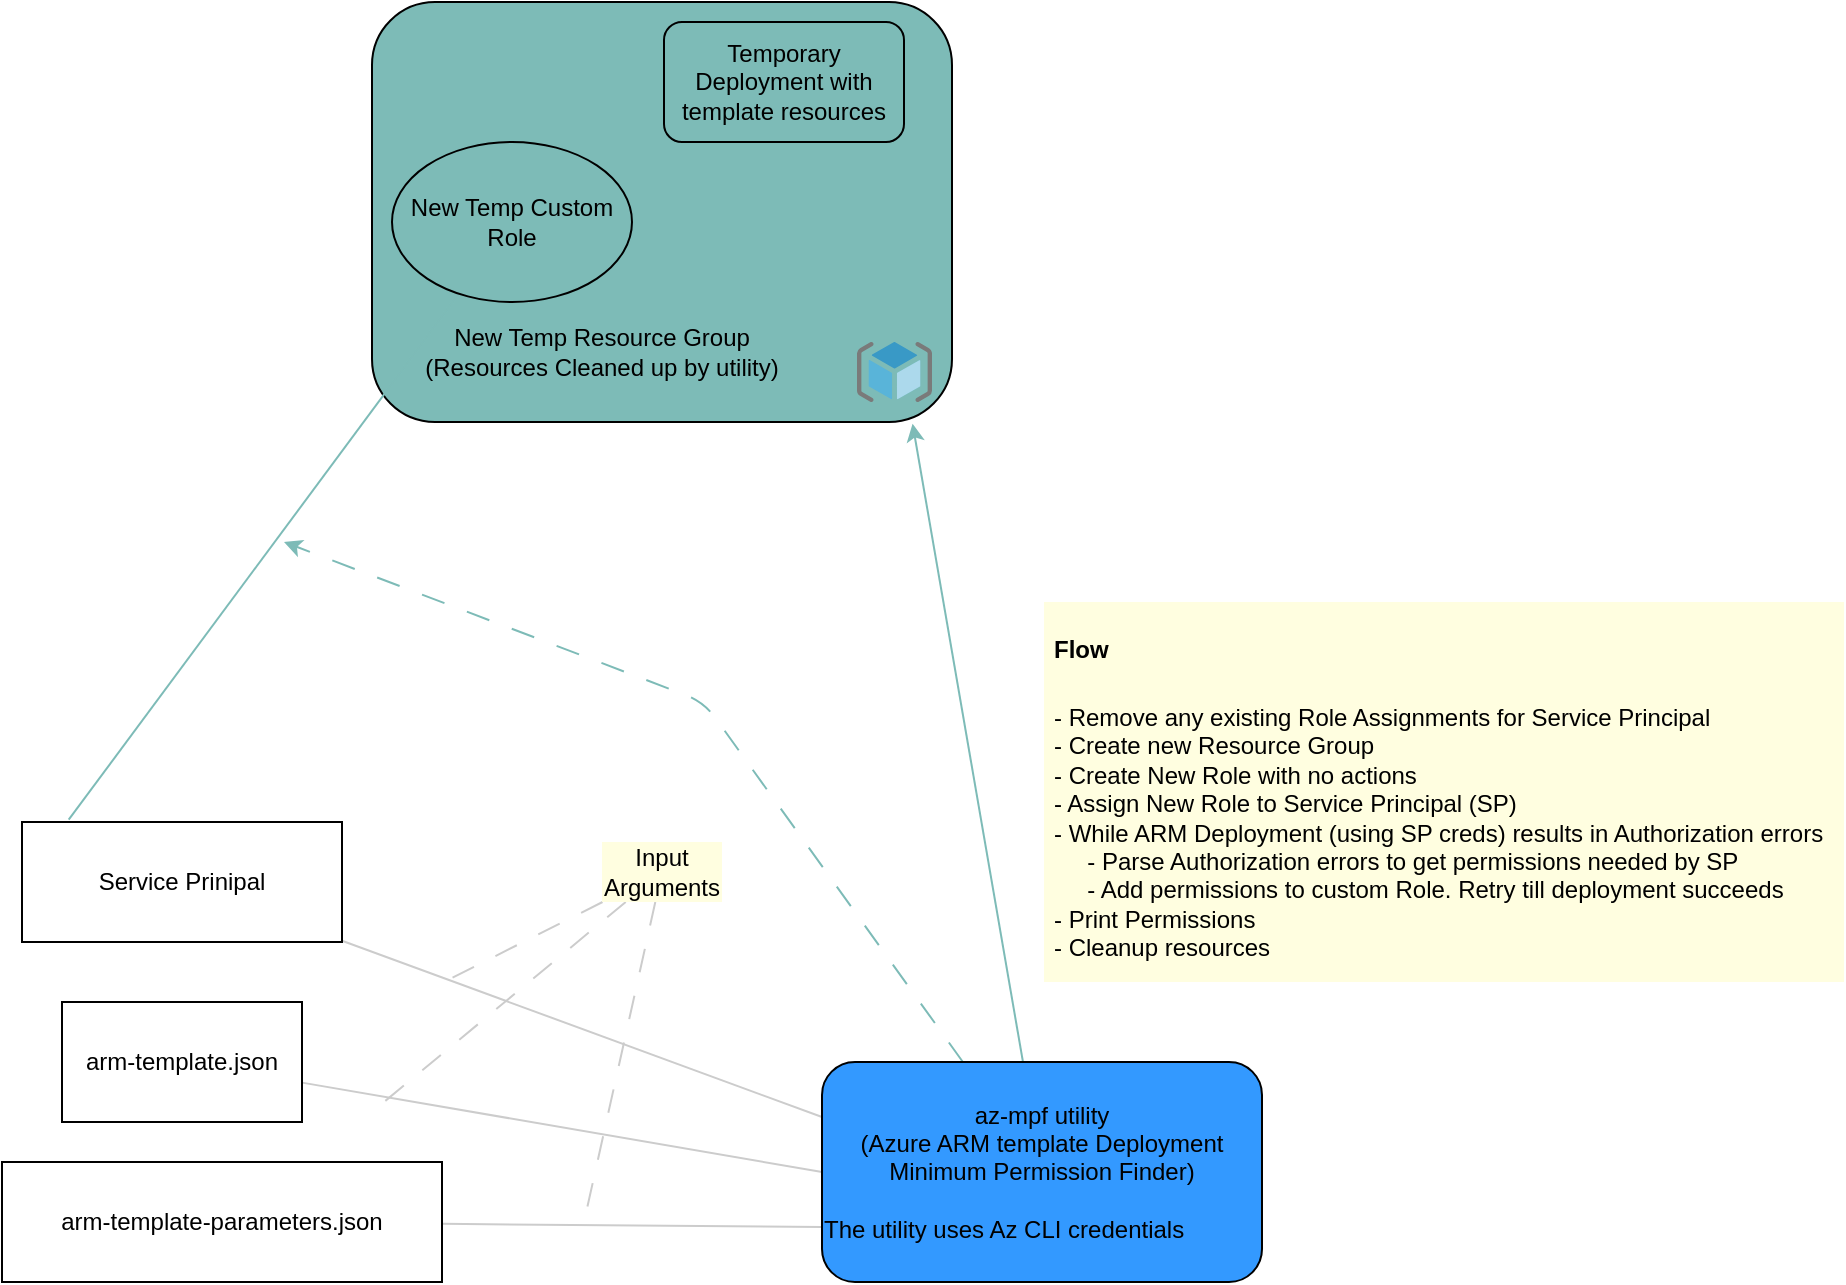 <mxfile>
    <diagram id="31JLIK71XQhkJkAo9kQR" name="Page-1">
        <mxGraphModel dx="1089" dy="747" grid="1" gridSize="10" guides="1" tooltips="1" connect="1" arrows="1" fold="1" page="1" pageScale="1" pageWidth="827" pageHeight="1169" math="0" shadow="0">
            <root>
                <mxCell id="0"/>
                <mxCell id="1" parent="0"/>
                <mxCell id="11" style="edgeStyle=none;html=1;entryX=0;entryY=0.25;entryDx=0;entryDy=0;endArrow=none;endFill=0;strokeColor=#CCCCCC;" edge="1" parent="1" source="2" target="10">
                    <mxGeometry relative="1" as="geometry"/>
                </mxCell>
                <mxCell id="2" value="Service Prinipal&lt;br&gt;" style="rounded=0;whiteSpace=wrap;html=1;" vertex="1" parent="1">
                    <mxGeometry x="109" y="530" width="160" height="60" as="geometry"/>
                </mxCell>
                <mxCell id="5" value="" style="rounded=1;whiteSpace=wrap;html=1;fillColor=#7DBBB7;" vertex="1" parent="1">
                    <mxGeometry x="284" y="120" width="290" height="210" as="geometry"/>
                </mxCell>
                <mxCell id="3" value="" style="sketch=0;aspect=fixed;html=1;points=[];align=center;image;fontSize=12;image=img/lib/mscae/ResourceGroup.svg;" vertex="1" parent="1">
                    <mxGeometry x="526.5" y="290" width="37.5" height="30" as="geometry"/>
                </mxCell>
                <mxCell id="22" style="edgeStyle=none;html=1;entryX=0.146;entryY=-0.019;entryDx=0;entryDy=0;entryPerimeter=0;fontColor=#000000;endArrow=none;endFill=0;strokeColor=#7DBBB7;" edge="1" parent="1" source="4" target="2">
                    <mxGeometry relative="1" as="geometry"/>
                </mxCell>
                <mxCell id="4" value="New Temp Custom Role" style="ellipse;whiteSpace=wrap;html=1;fillColor=#7DBBB7;fontColor=#000000;" vertex="1" parent="1">
                    <mxGeometry x="294" y="190" width="120" height="80" as="geometry"/>
                </mxCell>
                <mxCell id="6" value="New Temp Resource Group (Resources Cleaned up by utility)" style="text;html=1;strokeColor=none;fillColor=none;align=center;verticalAlign=middle;whiteSpace=wrap;rounded=0;fontColor=#000000;" vertex="1" parent="1">
                    <mxGeometry x="304" y="280" width="190" height="30" as="geometry"/>
                </mxCell>
                <mxCell id="12" style="edgeStyle=none;html=1;entryX=0;entryY=0.5;entryDx=0;entryDy=0;endArrow=none;endFill=0;strokeColor=#CCCCCC;" edge="1" parent="1" source="7" target="10">
                    <mxGeometry relative="1" as="geometry"/>
                </mxCell>
                <mxCell id="7" value="arm-template.json" style="rounded=0;whiteSpace=wrap;html=1;" vertex="1" parent="1">
                    <mxGeometry x="129" y="620" width="120" height="60" as="geometry"/>
                </mxCell>
                <mxCell id="13" style="edgeStyle=none;html=1;entryX=0;entryY=0.75;entryDx=0;entryDy=0;endArrow=none;endFill=0;strokeColor=#CCCCCC;" edge="1" parent="1" source="8" target="10">
                    <mxGeometry relative="1" as="geometry"/>
                </mxCell>
                <mxCell id="8" value="arm-template-parameters.json" style="rounded=0;whiteSpace=wrap;html=1;" vertex="1" parent="1">
                    <mxGeometry x="99" y="700" width="220" height="60" as="geometry"/>
                </mxCell>
                <mxCell id="23" style="edgeStyle=none;html=1;dashed=1;dashPattern=12 12;fontColor=#000000;endArrow=classic;endFill=1;strokeColor=#7DBBB7;" edge="1" parent="1" source="10">
                    <mxGeometry relative="1" as="geometry">
                        <mxPoint x="240" y="390" as="targetPoint"/>
                        <Array as="points">
                            <mxPoint x="450" y="470"/>
                        </Array>
                    </mxGeometry>
                </mxCell>
                <mxCell id="26" style="edgeStyle=none;html=1;entryX=0.932;entryY=1.004;entryDx=0;entryDy=0;entryPerimeter=0;fontColor=#000000;endArrow=classic;endFill=1;strokeColor=#7DBBB7;" edge="1" parent="1" source="10" target="5">
                    <mxGeometry relative="1" as="geometry"/>
                </mxCell>
                <mxCell id="10" value="&lt;span style=&quot;color: rgba(0, 0, 0, 0); font-family: monospace; font-size: 0px;&quot;&gt;%3CmxGraphModel%3E%3Croot%3E%3CmxCell%20id%3D%220%22%2F%3E%3CmxCell%20id%3D%221%22%20parent%3D%220%22%2F%3E%3CmxCell%20id%3D%222%22%20value%3D%22arm-template.json%22%20style%3D%22rounded%3D0%3BwhiteSpace%3Dwrap%3Bhtml%3D1%3B%22%20vertex%3D%221%22%20parent%3D%221%22%3E%3CmxGeometry%20x%3D%2290%22%20y%3D%22440%22%20width%3D%22120%22%20height%3D%2260%22%20as%3D%22geometry%22%2F%3E%3C%2FmxCell%3E%3C%2Froot%3E%3C%2FmxGraphModel%3E&lt;/span&gt;&lt;span style=&quot;color: rgba(0, 0, 0, 0); font-family: monospace; font-size: 0px;&quot;&gt;%3CmxGraphModel%3E%3Croot%3E%3CmxCell%20id%3D%220%22%2F%3E%3CmxCell%20id%3D%221%22%20parent%3D%220%22%2F%3E%3CmxCell%20id%3D%222%22%20value%3D%22arm-template.json%22%20style%3D%22rounded%3D0%3BwhiteSpace%3Dwrap%3Bhtml%3D1%3B%22%20vertex%3D%221%22%20parent%3D%221%22%3E%3CmxGeometry%20x%3D%2290%22%20y%3D%22440%22%20width%3D%22120%22%20height%3D%2260%22%20as%3D%22geometry%22%2F%3E%3C%2FmxCell%3E%3C%2Froot%3E%3C%2FmxGraphModel%3E&lt;/span&gt;az-mpf utility&lt;br&gt;(Azure ARM template Deployment Minimum Permission Finder)&lt;br&gt;&lt;div style=&quot;text-align: left;&quot;&gt;&lt;span style=&quot;background-color: initial;&quot;&gt;&lt;br&gt;&lt;/span&gt;&lt;/div&gt;&lt;div style=&quot;text-align: left;&quot;&gt;&lt;span style=&quot;background-color: initial;&quot;&gt;The utility uses Az CLI credentials&lt;/span&gt;&lt;/div&gt;" style="rounded=1;whiteSpace=wrap;html=1;fillColor=#3399FF;align=center;verticalAlign=middle;" vertex="1" parent="1">
                    <mxGeometry x="509" y="650" width="220" height="110" as="geometry"/>
                </mxCell>
                <mxCell id="17" style="edgeStyle=none;html=1;fontColor=#000000;endArrow=none;endFill=0;dashed=1;dashPattern=12 12;strokeColor=#CCCCCC;" edge="1" parent="1" source="14">
                    <mxGeometry relative="1" as="geometry">
                        <mxPoint x="320" y="610" as="targetPoint"/>
                    </mxGeometry>
                </mxCell>
                <mxCell id="18" style="edgeStyle=none;html=1;dashed=1;dashPattern=12 12;fontColor=#000000;endArrow=none;endFill=0;strokeColor=#CCCCCC;" edge="1" parent="1" source="14">
                    <mxGeometry relative="1" as="geometry">
                        <mxPoint x="290" y="670" as="targetPoint"/>
                    </mxGeometry>
                </mxCell>
                <mxCell id="19" style="edgeStyle=none;html=1;dashed=1;dashPattern=12 12;fontColor=#000000;endArrow=none;endFill=0;strokeColor=#CCCCCC;" edge="1" parent="1" source="14">
                    <mxGeometry relative="1" as="geometry">
                        <mxPoint x="390" y="730" as="targetPoint"/>
                    </mxGeometry>
                </mxCell>
                <mxCell id="14" value="Input Arguments" style="text;html=1;strokeColor=none;fillColor=#FFFEE0;align=center;verticalAlign=middle;whiteSpace=wrap;rounded=0;fontColor=#000000;" vertex="1" parent="1">
                    <mxGeometry x="399" y="540" width="60" height="30" as="geometry"/>
                </mxCell>
                <mxCell id="20" value="Temporary Deployment with template resources" style="rounded=1;whiteSpace=wrap;html=1;fontColor=#000000;fillColor=#7DBBB7;" vertex="1" parent="1">
                    <mxGeometry x="430" y="130" width="120" height="60" as="geometry"/>
                </mxCell>
                <mxCell id="21" value="&lt;h1&gt;&lt;span style=&quot;background-color: initial; font-size: 12px;&quot;&gt;Flow&lt;/span&gt;&lt;br&gt;&lt;/h1&gt;&lt;div&gt;&lt;span style=&quot;background-color: initial; font-size: 12px;&quot;&gt;- Remove any existing Role Assignments for Service Principal&lt;/span&gt;&lt;/div&gt;&lt;div&gt;&lt;span style=&quot;background-color: initial; font-size: 12px;&quot;&gt;- Create new Resource Group&lt;/span&gt;&lt;/div&gt;&lt;div&gt;&lt;span style=&quot;background-color: initial; font-size: 12px;&quot;&gt;- Create New Role with no actions&lt;/span&gt;&lt;/div&gt;&lt;div&gt;&lt;span style=&quot;background-color: initial; font-size: 12px;&quot;&gt;- Assign New Role to Service Principal (SP)&lt;/span&gt;&lt;/div&gt;&lt;div&gt;&lt;span style=&quot;background-color: initial; font-size: 12px;&quot;&gt;- While ARM Deployment (using SP creds) results in Authorization errors&lt;/span&gt;&lt;/div&gt;&lt;div&gt;&lt;span style=&quot;background-color: initial; font-size: 12px;&quot;&gt;&amp;nbsp; &amp;nbsp; &amp;nbsp;- Parse Authorization errors to get permissions needed by SP&lt;/span&gt;&lt;/div&gt;&lt;div&gt;&lt;span style=&quot;background-color: initial; font-size: 12px;&quot;&gt;&amp;nbsp; &amp;nbsp; &amp;nbsp;- Add permissions to custom Role. Retry till deployment succeeds&lt;/span&gt;&lt;/div&gt;&lt;div&gt;&lt;span style=&quot;background-color: initial; font-size: 12px;&quot;&gt;- Print Permissions&lt;/span&gt;&lt;/div&gt;&lt;div&gt;&lt;span style=&quot;background-color: initial; font-size: 12px;&quot;&gt;- Cleanup resources&lt;/span&gt;&lt;/div&gt;&lt;div&gt;&lt;span style=&quot;background-color: initial; font-size: 12px;&quot;&gt;&amp;nbsp;&lt;/span&gt;&lt;/div&gt;&lt;div&gt;&lt;span style=&quot;background-color: initial; font-size: 12px;&quot;&gt;&lt;span style=&quot;white-space: pre;&quot;&gt;&#9;&lt;/span&gt;&lt;br&gt;&lt;/span&gt;&lt;/div&gt;" style="text;html=1;strokeColor=none;fillColor=#FFFEE0;spacing=5;spacingTop=-20;whiteSpace=wrap;overflow=hidden;rounded=0;fontColor=#000000;" vertex="1" parent="1">
                    <mxGeometry x="620" y="420" width="400" height="190" as="geometry"/>
                </mxCell>
            </root>
        </mxGraphModel>
    </diagram>
</mxfile>